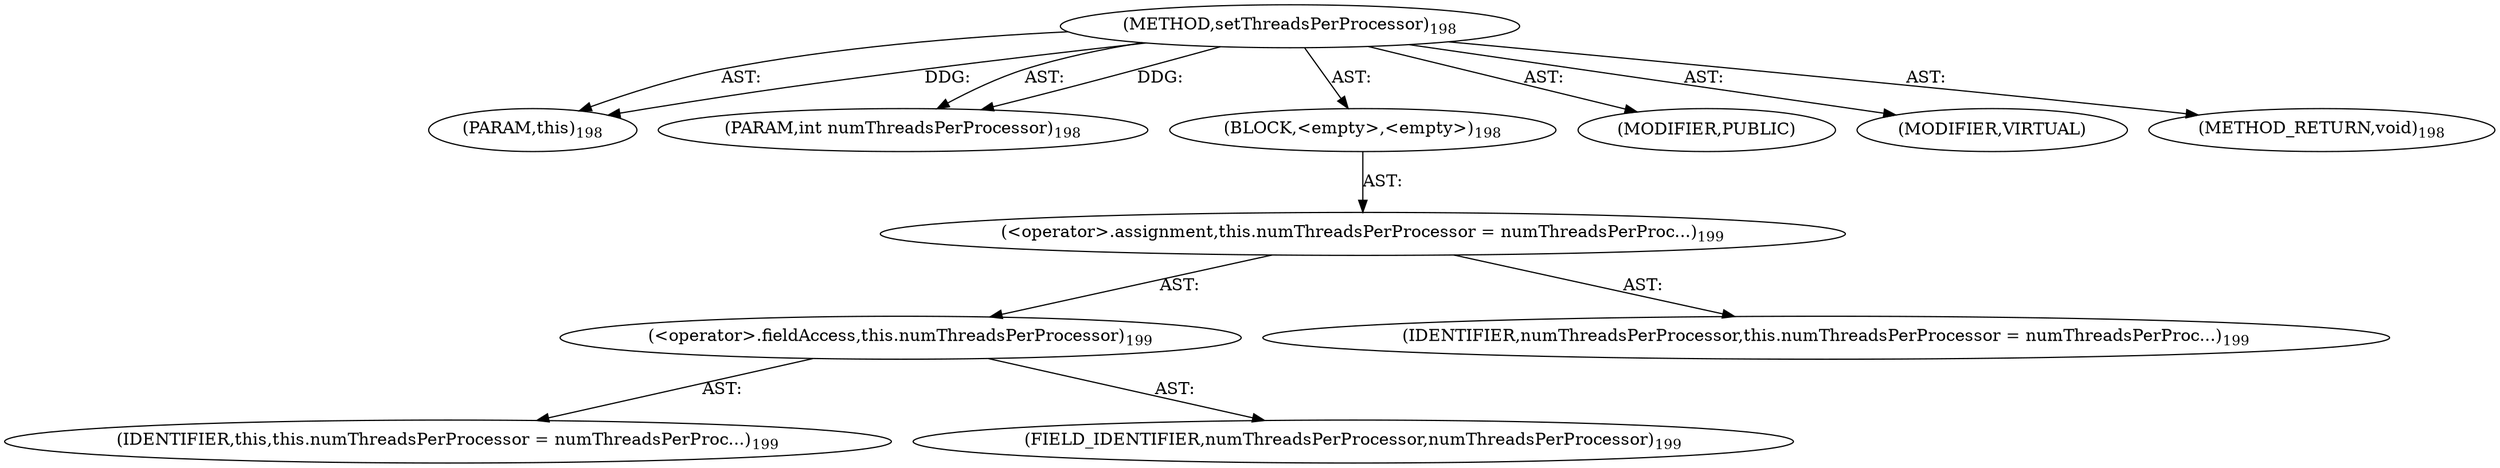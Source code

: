 digraph "setThreadsPerProcessor" {  
"111669149702" [label = <(METHOD,setThreadsPerProcessor)<SUB>198</SUB>> ]
"115964116994" [label = <(PARAM,this)<SUB>198</SUB>> ]
"115964117014" [label = <(PARAM,int numThreadsPerProcessor)<SUB>198</SUB>> ]
"25769803784" [label = <(BLOCK,&lt;empty&gt;,&lt;empty&gt;)<SUB>198</SUB>> ]
"30064771092" [label = <(&lt;operator&gt;.assignment,this.numThreadsPerProcessor = numThreadsPerProc...)<SUB>199</SUB>> ]
"30064771093" [label = <(&lt;operator&gt;.fieldAccess,this.numThreadsPerProcessor)<SUB>199</SUB>> ]
"68719476739" [label = <(IDENTIFIER,this,this.numThreadsPerProcessor = numThreadsPerProc...)<SUB>199</SUB>> ]
"55834574855" [label = <(FIELD_IDENTIFIER,numThreadsPerProcessor,numThreadsPerProcessor)<SUB>199</SUB>> ]
"68719476766" [label = <(IDENTIFIER,numThreadsPerProcessor,this.numThreadsPerProcessor = numThreadsPerProc...)<SUB>199</SUB>> ]
"133143986203" [label = <(MODIFIER,PUBLIC)> ]
"133143986204" [label = <(MODIFIER,VIRTUAL)> ]
"128849018886" [label = <(METHOD_RETURN,void)<SUB>198</SUB>> ]
  "111669149702" -> "115964116994"  [ label = "AST: "] 
  "111669149702" -> "115964117014"  [ label = "AST: "] 
  "111669149702" -> "25769803784"  [ label = "AST: "] 
  "111669149702" -> "133143986203"  [ label = "AST: "] 
  "111669149702" -> "133143986204"  [ label = "AST: "] 
  "111669149702" -> "128849018886"  [ label = "AST: "] 
  "25769803784" -> "30064771092"  [ label = "AST: "] 
  "30064771092" -> "30064771093"  [ label = "AST: "] 
  "30064771092" -> "68719476766"  [ label = "AST: "] 
  "30064771093" -> "68719476739"  [ label = "AST: "] 
  "30064771093" -> "55834574855"  [ label = "AST: "] 
  "111669149702" -> "115964116994"  [ label = "DDG: "] 
  "111669149702" -> "115964117014"  [ label = "DDG: "] 
}
